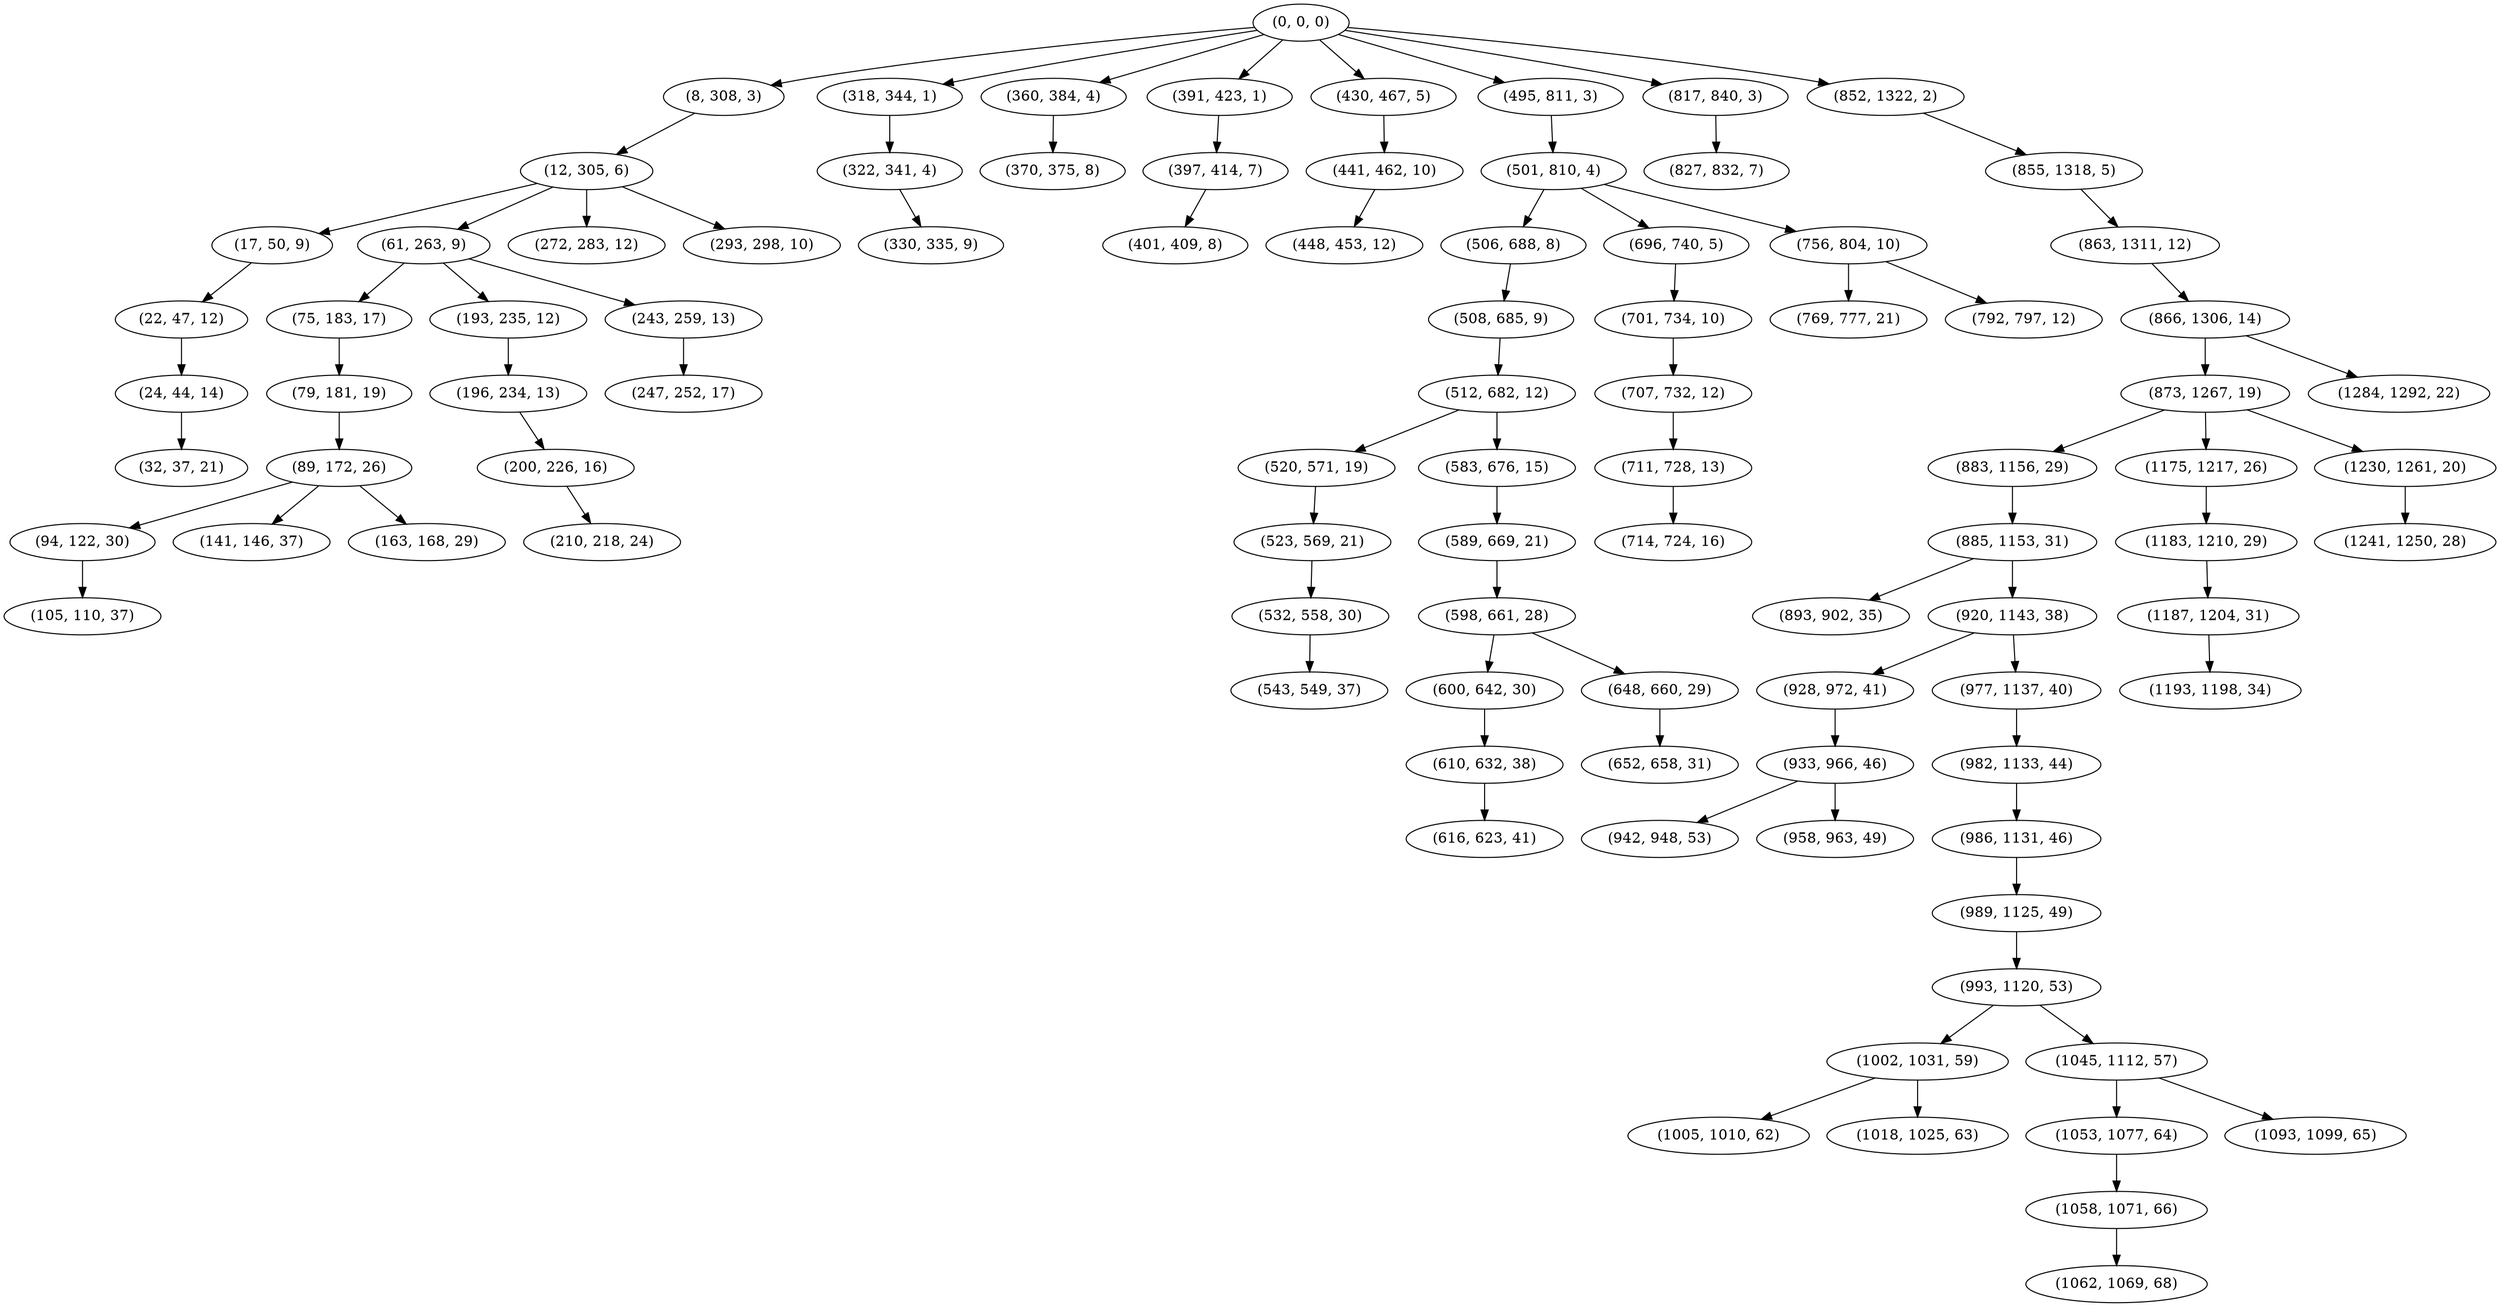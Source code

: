 digraph tree {
    "(0, 0, 0)";
    "(8, 308, 3)";
    "(12, 305, 6)";
    "(17, 50, 9)";
    "(22, 47, 12)";
    "(24, 44, 14)";
    "(32, 37, 21)";
    "(61, 263, 9)";
    "(75, 183, 17)";
    "(79, 181, 19)";
    "(89, 172, 26)";
    "(94, 122, 30)";
    "(105, 110, 37)";
    "(141, 146, 37)";
    "(163, 168, 29)";
    "(193, 235, 12)";
    "(196, 234, 13)";
    "(200, 226, 16)";
    "(210, 218, 24)";
    "(243, 259, 13)";
    "(247, 252, 17)";
    "(272, 283, 12)";
    "(293, 298, 10)";
    "(318, 344, 1)";
    "(322, 341, 4)";
    "(330, 335, 9)";
    "(360, 384, 4)";
    "(370, 375, 8)";
    "(391, 423, 1)";
    "(397, 414, 7)";
    "(401, 409, 8)";
    "(430, 467, 5)";
    "(441, 462, 10)";
    "(448, 453, 12)";
    "(495, 811, 3)";
    "(501, 810, 4)";
    "(506, 688, 8)";
    "(508, 685, 9)";
    "(512, 682, 12)";
    "(520, 571, 19)";
    "(523, 569, 21)";
    "(532, 558, 30)";
    "(543, 549, 37)";
    "(583, 676, 15)";
    "(589, 669, 21)";
    "(598, 661, 28)";
    "(600, 642, 30)";
    "(610, 632, 38)";
    "(616, 623, 41)";
    "(648, 660, 29)";
    "(652, 658, 31)";
    "(696, 740, 5)";
    "(701, 734, 10)";
    "(707, 732, 12)";
    "(711, 728, 13)";
    "(714, 724, 16)";
    "(756, 804, 10)";
    "(769, 777, 21)";
    "(792, 797, 12)";
    "(817, 840, 3)";
    "(827, 832, 7)";
    "(852, 1322, 2)";
    "(855, 1318, 5)";
    "(863, 1311, 12)";
    "(866, 1306, 14)";
    "(873, 1267, 19)";
    "(883, 1156, 29)";
    "(885, 1153, 31)";
    "(893, 902, 35)";
    "(920, 1143, 38)";
    "(928, 972, 41)";
    "(933, 966, 46)";
    "(942, 948, 53)";
    "(958, 963, 49)";
    "(977, 1137, 40)";
    "(982, 1133, 44)";
    "(986, 1131, 46)";
    "(989, 1125, 49)";
    "(993, 1120, 53)";
    "(1002, 1031, 59)";
    "(1005, 1010, 62)";
    "(1018, 1025, 63)";
    "(1045, 1112, 57)";
    "(1053, 1077, 64)";
    "(1058, 1071, 66)";
    "(1062, 1069, 68)";
    "(1093, 1099, 65)";
    "(1175, 1217, 26)";
    "(1183, 1210, 29)";
    "(1187, 1204, 31)";
    "(1193, 1198, 34)";
    "(1230, 1261, 20)";
    "(1241, 1250, 28)";
    "(1284, 1292, 22)";
    "(0, 0, 0)" -> "(8, 308, 3)";
    "(0, 0, 0)" -> "(318, 344, 1)";
    "(0, 0, 0)" -> "(360, 384, 4)";
    "(0, 0, 0)" -> "(391, 423, 1)";
    "(0, 0, 0)" -> "(430, 467, 5)";
    "(0, 0, 0)" -> "(495, 811, 3)";
    "(0, 0, 0)" -> "(817, 840, 3)";
    "(0, 0, 0)" -> "(852, 1322, 2)";
    "(8, 308, 3)" -> "(12, 305, 6)";
    "(12, 305, 6)" -> "(17, 50, 9)";
    "(12, 305, 6)" -> "(61, 263, 9)";
    "(12, 305, 6)" -> "(272, 283, 12)";
    "(12, 305, 6)" -> "(293, 298, 10)";
    "(17, 50, 9)" -> "(22, 47, 12)";
    "(22, 47, 12)" -> "(24, 44, 14)";
    "(24, 44, 14)" -> "(32, 37, 21)";
    "(61, 263, 9)" -> "(75, 183, 17)";
    "(61, 263, 9)" -> "(193, 235, 12)";
    "(61, 263, 9)" -> "(243, 259, 13)";
    "(75, 183, 17)" -> "(79, 181, 19)";
    "(79, 181, 19)" -> "(89, 172, 26)";
    "(89, 172, 26)" -> "(94, 122, 30)";
    "(89, 172, 26)" -> "(141, 146, 37)";
    "(89, 172, 26)" -> "(163, 168, 29)";
    "(94, 122, 30)" -> "(105, 110, 37)";
    "(193, 235, 12)" -> "(196, 234, 13)";
    "(196, 234, 13)" -> "(200, 226, 16)";
    "(200, 226, 16)" -> "(210, 218, 24)";
    "(243, 259, 13)" -> "(247, 252, 17)";
    "(318, 344, 1)" -> "(322, 341, 4)";
    "(322, 341, 4)" -> "(330, 335, 9)";
    "(360, 384, 4)" -> "(370, 375, 8)";
    "(391, 423, 1)" -> "(397, 414, 7)";
    "(397, 414, 7)" -> "(401, 409, 8)";
    "(430, 467, 5)" -> "(441, 462, 10)";
    "(441, 462, 10)" -> "(448, 453, 12)";
    "(495, 811, 3)" -> "(501, 810, 4)";
    "(501, 810, 4)" -> "(506, 688, 8)";
    "(501, 810, 4)" -> "(696, 740, 5)";
    "(501, 810, 4)" -> "(756, 804, 10)";
    "(506, 688, 8)" -> "(508, 685, 9)";
    "(508, 685, 9)" -> "(512, 682, 12)";
    "(512, 682, 12)" -> "(520, 571, 19)";
    "(512, 682, 12)" -> "(583, 676, 15)";
    "(520, 571, 19)" -> "(523, 569, 21)";
    "(523, 569, 21)" -> "(532, 558, 30)";
    "(532, 558, 30)" -> "(543, 549, 37)";
    "(583, 676, 15)" -> "(589, 669, 21)";
    "(589, 669, 21)" -> "(598, 661, 28)";
    "(598, 661, 28)" -> "(600, 642, 30)";
    "(598, 661, 28)" -> "(648, 660, 29)";
    "(600, 642, 30)" -> "(610, 632, 38)";
    "(610, 632, 38)" -> "(616, 623, 41)";
    "(648, 660, 29)" -> "(652, 658, 31)";
    "(696, 740, 5)" -> "(701, 734, 10)";
    "(701, 734, 10)" -> "(707, 732, 12)";
    "(707, 732, 12)" -> "(711, 728, 13)";
    "(711, 728, 13)" -> "(714, 724, 16)";
    "(756, 804, 10)" -> "(769, 777, 21)";
    "(756, 804, 10)" -> "(792, 797, 12)";
    "(817, 840, 3)" -> "(827, 832, 7)";
    "(852, 1322, 2)" -> "(855, 1318, 5)";
    "(855, 1318, 5)" -> "(863, 1311, 12)";
    "(863, 1311, 12)" -> "(866, 1306, 14)";
    "(866, 1306, 14)" -> "(873, 1267, 19)";
    "(866, 1306, 14)" -> "(1284, 1292, 22)";
    "(873, 1267, 19)" -> "(883, 1156, 29)";
    "(873, 1267, 19)" -> "(1175, 1217, 26)";
    "(873, 1267, 19)" -> "(1230, 1261, 20)";
    "(883, 1156, 29)" -> "(885, 1153, 31)";
    "(885, 1153, 31)" -> "(893, 902, 35)";
    "(885, 1153, 31)" -> "(920, 1143, 38)";
    "(920, 1143, 38)" -> "(928, 972, 41)";
    "(920, 1143, 38)" -> "(977, 1137, 40)";
    "(928, 972, 41)" -> "(933, 966, 46)";
    "(933, 966, 46)" -> "(942, 948, 53)";
    "(933, 966, 46)" -> "(958, 963, 49)";
    "(977, 1137, 40)" -> "(982, 1133, 44)";
    "(982, 1133, 44)" -> "(986, 1131, 46)";
    "(986, 1131, 46)" -> "(989, 1125, 49)";
    "(989, 1125, 49)" -> "(993, 1120, 53)";
    "(993, 1120, 53)" -> "(1002, 1031, 59)";
    "(993, 1120, 53)" -> "(1045, 1112, 57)";
    "(1002, 1031, 59)" -> "(1005, 1010, 62)";
    "(1002, 1031, 59)" -> "(1018, 1025, 63)";
    "(1045, 1112, 57)" -> "(1053, 1077, 64)";
    "(1045, 1112, 57)" -> "(1093, 1099, 65)";
    "(1053, 1077, 64)" -> "(1058, 1071, 66)";
    "(1058, 1071, 66)" -> "(1062, 1069, 68)";
    "(1175, 1217, 26)" -> "(1183, 1210, 29)";
    "(1183, 1210, 29)" -> "(1187, 1204, 31)";
    "(1187, 1204, 31)" -> "(1193, 1198, 34)";
    "(1230, 1261, 20)" -> "(1241, 1250, 28)";
}
